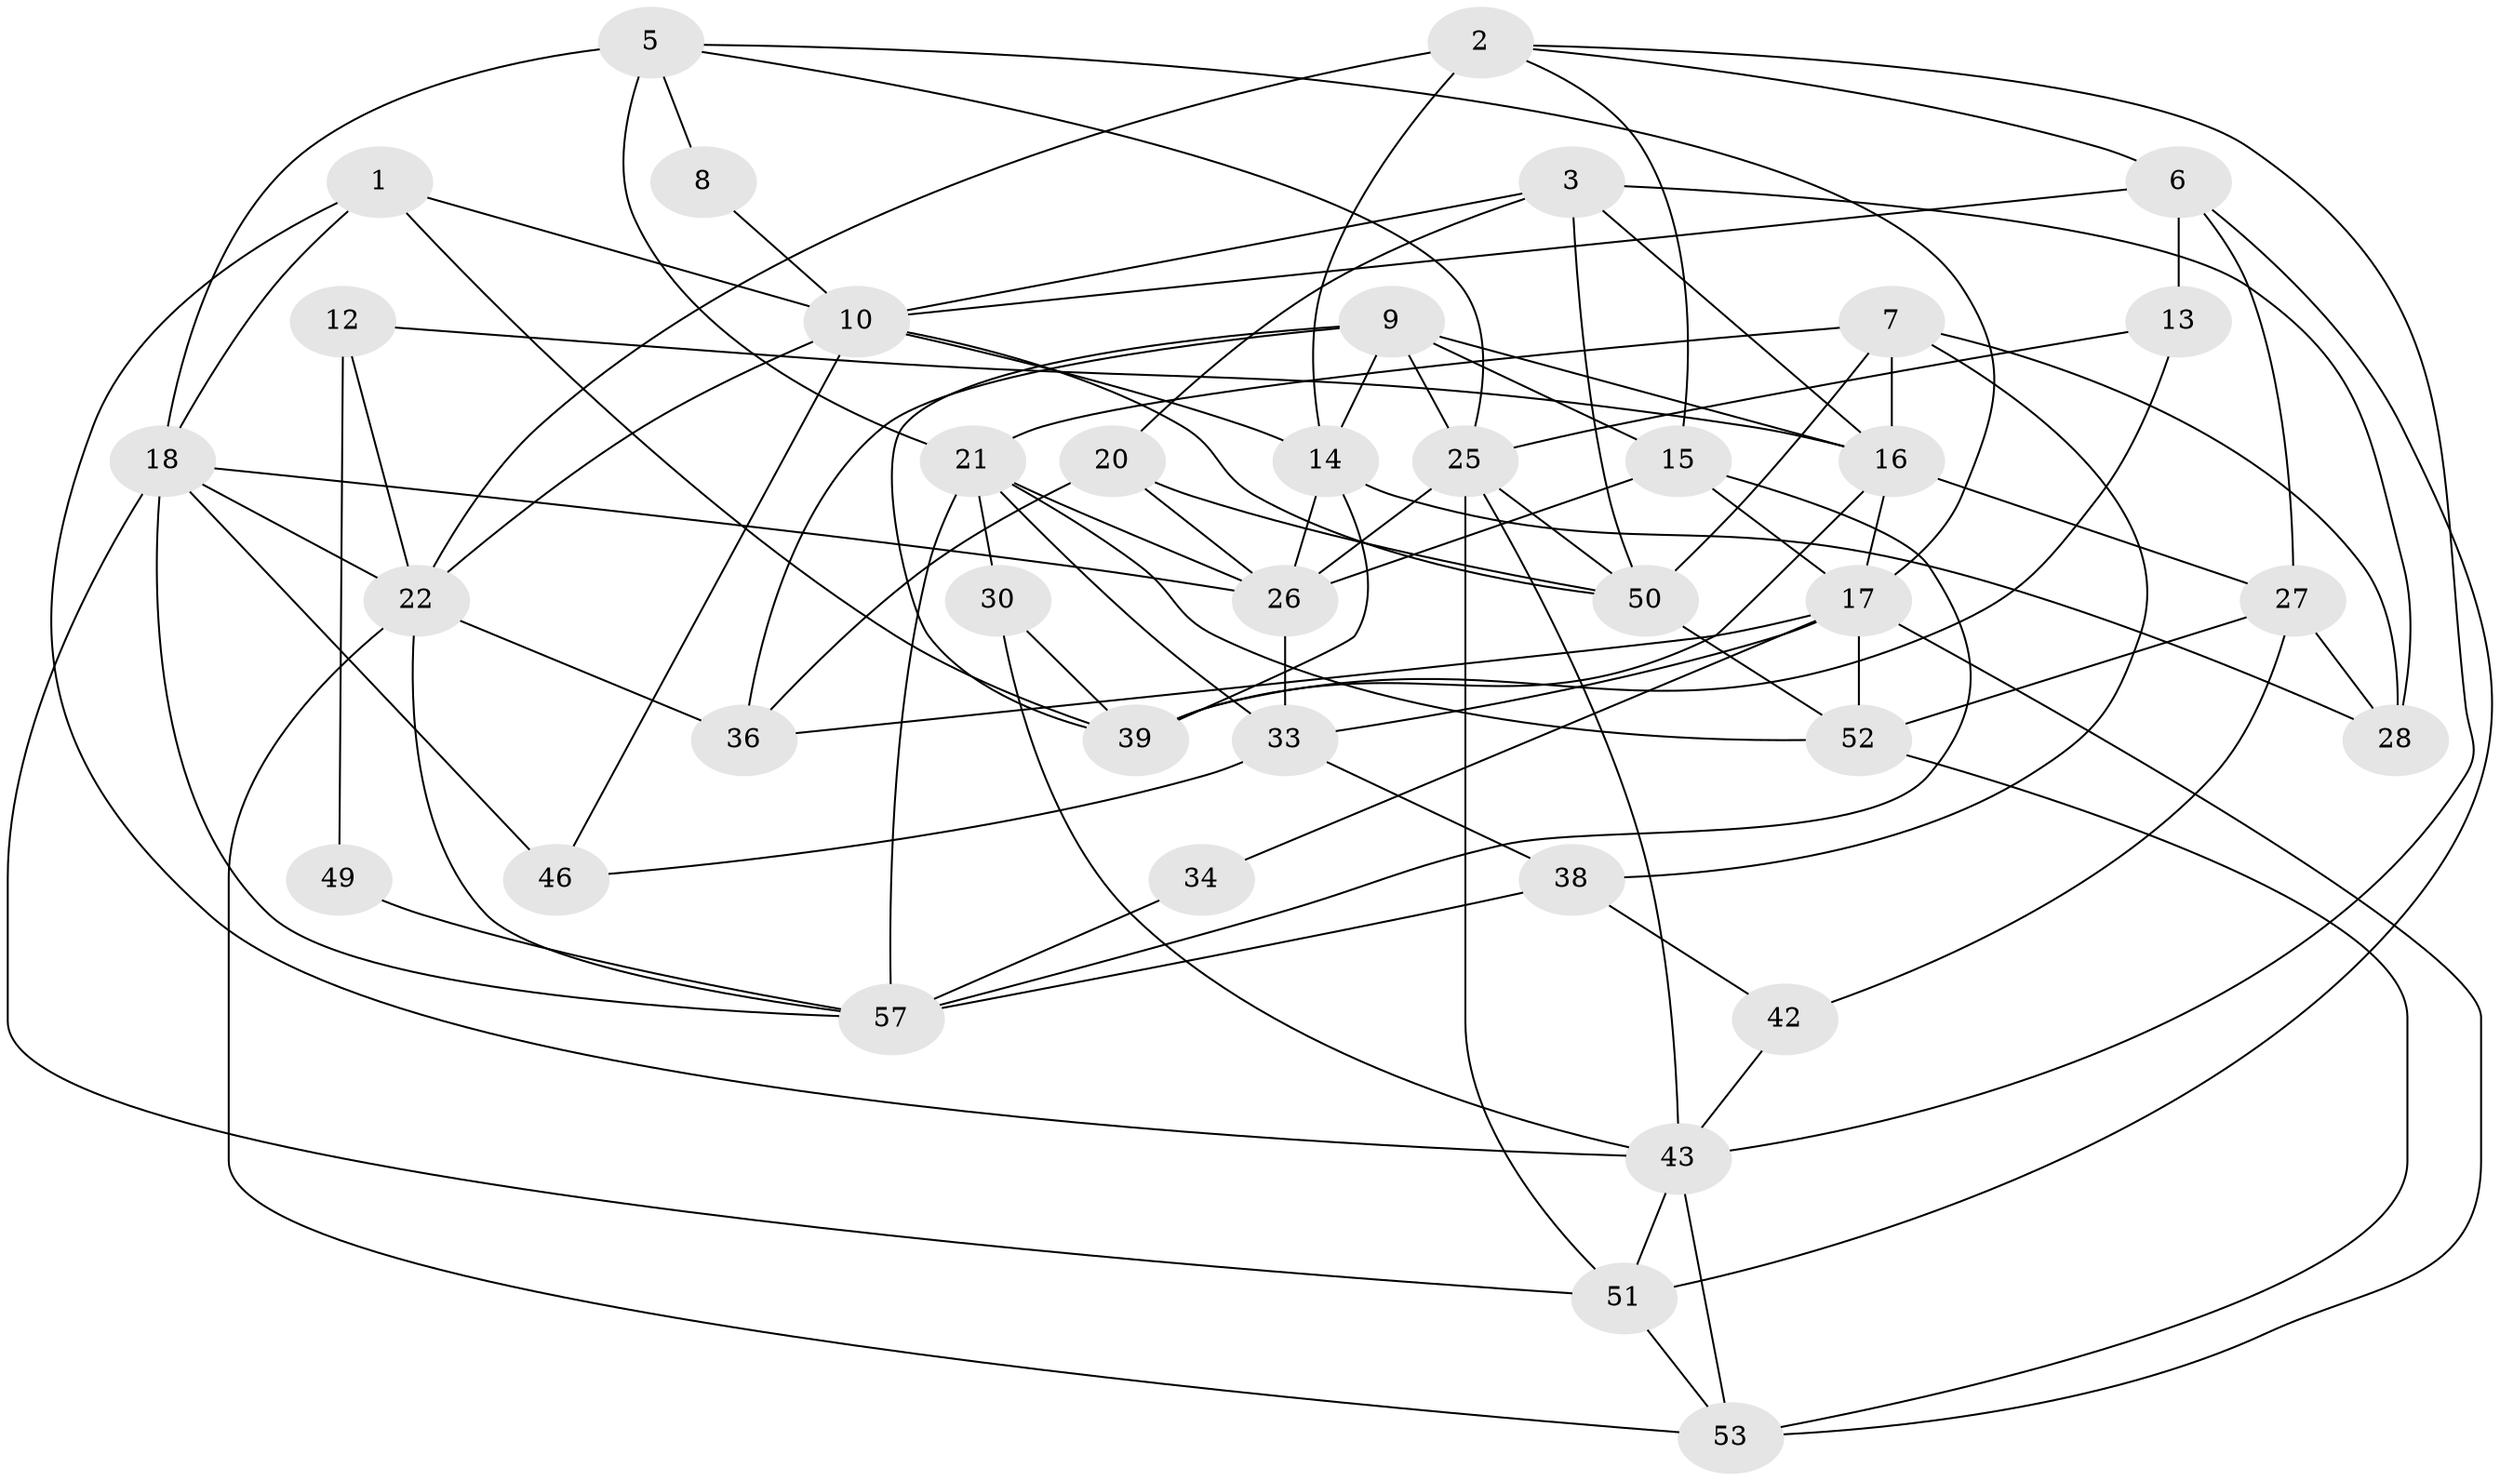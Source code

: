 // original degree distribution, {4: 0.30158730158730157, 3: 0.2698412698412698, 5: 0.23809523809523808, 2: 0.09523809523809523, 6: 0.06349206349206349, 7: 0.031746031746031744}
// Generated by graph-tools (version 1.1) at 2025/42/03/06/25 10:42:00]
// undirected, 38 vertices, 96 edges
graph export_dot {
graph [start="1"]
  node [color=gray90,style=filled];
  1;
  2 [super="+4"];
  3 [super="+11"];
  5 [super="+41"];
  6 [super="+19"];
  7;
  8;
  9 [super="+54"];
  10 [super="+24"];
  12;
  13;
  14 [super="+32"];
  15 [super="+35"];
  16 [super="+23"];
  17 [super="+48"];
  18 [super="+45"];
  20 [super="+31"];
  21;
  22 [super="+47"];
  25 [super="+29"];
  26 [super="+56"];
  27 [super="+58"];
  28 [super="+44"];
  30 [super="+59"];
  33 [super="+40"];
  34;
  36 [super="+37"];
  38;
  39 [super="+55"];
  42;
  43 [super="+63"];
  46;
  49;
  50 [super="+61"];
  51;
  52;
  53 [super="+62"];
  57 [super="+60"];
  1 -- 10;
  1 -- 39;
  1 -- 43;
  1 -- 18;
  2 -- 14 [weight=2];
  2 -- 22;
  2 -- 43;
  2 -- 6;
  2 -- 15;
  3 -- 20;
  3 -- 28;
  3 -- 16;
  3 -- 50;
  3 -- 10;
  5 -- 21;
  5 -- 18 [weight=2];
  5 -- 8;
  5 -- 17;
  5 -- 25;
  6 -- 10;
  6 -- 51;
  6 -- 27;
  6 -- 13;
  7 -- 21;
  7 -- 38;
  7 -- 16;
  7 -- 28;
  7 -- 50;
  8 -- 10;
  9 -- 16;
  9 -- 15;
  9 -- 25;
  9 -- 39;
  9 -- 36;
  9 -- 14;
  10 -- 46;
  10 -- 50;
  10 -- 22;
  10 -- 14;
  12 -- 49;
  12 -- 16;
  12 -- 22;
  13 -- 25;
  13 -- 39;
  14 -- 28;
  14 -- 39;
  14 -- 26;
  15 -- 26;
  15 -- 57;
  15 -- 17;
  16 -- 39;
  16 -- 27;
  16 -- 17 [weight=2];
  17 -- 33;
  17 -- 52;
  17 -- 53;
  17 -- 34;
  17 -- 36;
  18 -- 51;
  18 -- 22;
  18 -- 46;
  18 -- 57;
  18 -- 26;
  20 -- 50;
  20 -- 26;
  20 -- 36 [weight=2];
  21 -- 52;
  21 -- 26;
  21 -- 57;
  21 -- 33;
  21 -- 30;
  22 -- 57;
  22 -- 53;
  22 -- 36;
  25 -- 51;
  25 -- 43;
  25 -- 50;
  25 -- 26;
  26 -- 33;
  27 -- 28;
  27 -- 42;
  27 -- 52;
  30 -- 43;
  30 -- 39;
  33 -- 46;
  33 -- 38;
  34 -- 57;
  38 -- 42;
  38 -- 57;
  42 -- 43;
  43 -- 51;
  43 -- 53;
  49 -- 57;
  50 -- 52;
  51 -- 53;
  52 -- 53;
}
